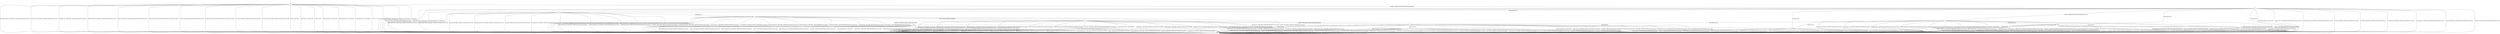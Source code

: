 digraph "" {
	graph [configurations="1.0.1-TLS11|1.0.1d-TLS11|1.0.1k-TLS10|1.0.2-TLS10|1.0.2m-TLS10|1.1.0-TLS10|1.1.1-TLS10"];
	node [label="\N"];
	__start0	[feature=True,
		label="",
		shape=none];
	b	[feature=True];
	__start0 -> b	[key=0];
	c	[feature="1.0.1-TLS11|1.0.1d-TLS11|1.0.1k-TLS10|1.0.2-TLS10|1.0.2m-TLS10|1.1.0-TLS10|1.1.1-TLS10"];
	b -> c	[key=0,
		feature="1.1.0-TLS10|1.1.1-TLS10",
		label="AlertWarningCloseNotify / ALERT_FATAL_UNEXPECTED_MESSAGE|ConnectionClosed"];
	b -> c	[key=1,
		feature="1.1.0-TLS10|1.1.1-TLS10",
		label="ApplicationData / ALERT_FATAL_UNEXPECTED_MESSAGE|ConnectionClosed"];
	b -> c	[key=2,
		feature="1.1.0-TLS10|1.1.1-TLS10",
		label="ChangeCipherSpec / ALERT_FATAL_UNEXPECTED_MESSAGE|ConnectionClosed"];
	b -> c	[key=3,
		feature="1.1.0-TLS10|1.1.1-TLS10",
		label="DHClientKeyExchange / ALERT_FATAL_UNEXPECTED_MESSAGE|ConnectionClosed"];
	b -> c	[key=4,
		feature="1.1.0-TLS10|1.1.1-TLS10",
		label="DHEServerKeyExchange / ALERT_FATAL_UNEXPECTED_MESSAGE|ConnectionClosed"];
	b -> c	[key=5,
		feature="1.1.0-TLS10|1.1.1-TLS10",
		label="ECDHClientKeyExchange / ALERT_FATAL_UNEXPECTED_MESSAGE|ConnectionClosed"];
	b -> c	[key=6,
		feature="1.1.0-TLS10|1.1.1-TLS10",
		label="Finished / ALERT_FATAL_UNEXPECTED_MESSAGE|ConnectionClosed"];
	b -> c	[key=7,
		feature="1.1.0-TLS10|1.1.1-TLS10",
		label="RSAClientKeyExchange / ALERT_FATAL_UNEXPECTED_MESSAGE|ConnectionClosed"];
	b -> c	[key=8,
		feature="1.1.0-TLS10|1.1.1-TLS10",
		label="ServerHello / ALERT_FATAL_UNEXPECTED_MESSAGE|ConnectionClosed"];
	b -> c	[key=9,
		feature="1.1.0-TLS10|1.1.1-TLS10",
		label="ServerHelloDone / ALERT_FATAL_UNEXPECTED_MESSAGE|ConnectionClosed"];
	b -> c	[key=10,
		feature="1.0.1-TLS11|1.0.1d-TLS11|1.0.1k-TLS10|1.0.2-TLS10|1.0.2m-TLS10",
		label="AlertWarningCloseNotify / -"];
	b -> c	[key=11,
		feature="1.0.1-TLS11|1.0.1d-TLS11|1.0.1k-TLS10|1.0.2-TLS10|1.0.2m-TLS10",
		label="ApplicationData / ConnectionClosed"];
	b -> c	[key=12,
		feature="1.0.1-TLS11|1.0.1d-TLS11|1.0.1k-TLS10|1.0.2-TLS10|1.0.2m-TLS10",
		label="ChangeCipherSpec / -"];
	b -> c	[key=13,
		feature="1.0.1-TLS11|1.0.1d-TLS11|1.0.1k-TLS10|1.0.2-TLS10|1.0.2m-TLS10",
		label="DHClientKeyExchange / ConnectionClosed"];
	b -> c	[key=14,
		feature="1.0.1-TLS11|1.0.1d-TLS11|1.0.1k-TLS10|1.0.2-TLS10|1.0.2m-TLS10",
		label="DHEServerKeyExchange / ConnectionClosed"];
	b -> c	[key=15,
		feature="1.0.1-TLS11|1.0.1d-TLS11|1.0.1k-TLS10|1.0.2-TLS10|1.0.2m-TLS10",
		label="ECDHClientKeyExchange / ConnectionClosed"];
	b -> c	[key=16,
		feature="1.0.1-TLS11|1.0.1d-TLS11|1.0.1k-TLS10|1.0.2-TLS10|1.0.2m-TLS10",
		label="Finished / ConnectionClosed"];
	b -> c	[key=17,
		feature="1.0.1-TLS11|1.0.1d-TLS11|1.0.1k-TLS10|1.0.2-TLS10|1.0.2m-TLS10",
		label="RSAClientKeyExchange / ConnectionClosed"];
	b -> c	[key=18,
		feature="1.0.1-TLS11|1.0.1d-TLS11|1.0.1k-TLS10|1.0.2-TLS10|1.0.2m-TLS10",
		label="ServerHello / ConnectionClosed"];
	b -> c	[key=19,
		feature="1.0.1-TLS11|1.0.1d-TLS11|1.0.1k-TLS10|1.0.2-TLS10|1.0.2m-TLS10",
		label="ServerHelloDone / -"];
	d	[feature="1.0.1-TLS11|1.0.1d-TLS11|1.0.1k-TLS10|1.0.2-TLS10|1.0.2m-TLS10|1.1.0-TLS10|1.1.1-TLS10"];
	b -> d	[key=0,
		feature="1.0.1-TLS11|1.0.1d-TLS11|1.0.1k-TLS10|1.0.2-TLS10|1.0.2m-TLS10|1.1.0-TLS10|1.1.1-TLS10",
		label="ClientHello / SERVER_HELLO|CERTIFICATE|SERVER_HELLO_DONE"];
	c -> c	[key=0,
		feature="1.0.1-TLS11|1.0.1d-TLS11|1.0.1k-TLS10|1.0.2-TLS10|1.0.2m-TLS10|1.1.0-TLS10|1.1.1-TLS10",
		label="AlertWarningCloseNotify / ConnectionClosed"];
	c -> c	[key=1,
		feature="1.0.1-TLS11|1.0.1d-TLS11|1.0.1k-TLS10|1.0.2-TLS10|1.0.2m-TLS10|1.1.0-TLS10|1.1.1-TLS10",
		label="ApplicationData / ConnectionClosed"];
	c -> c	[key=2,
		feature="1.0.1-TLS11|1.0.1d-TLS11|1.0.1k-TLS10|1.0.2-TLS10|1.0.2m-TLS10|1.1.0-TLS10|1.1.1-TLS10",
		label="ChangeCipherSpec / ConnectionClosed"];
	c -> c	[key=3,
		feature="1.0.1-TLS11|1.0.1d-TLS11|1.0.1k-TLS10|1.0.2-TLS10|1.0.2m-TLS10|1.1.0-TLS10|1.1.1-TLS10",
		label="ClientHello / ConnectionClosed"];
	c -> c	[key=4,
		feature="1.0.1-TLS11|1.0.1d-TLS11|1.0.1k-TLS10|1.0.2-TLS10|1.0.2m-TLS10|1.1.0-TLS10|1.1.1-TLS10",
		label="DHClientKeyExchange / ConnectionClosed"];
	c -> c	[key=5,
		feature="1.0.1-TLS11|1.0.1d-TLS11|1.0.1k-TLS10|1.0.2-TLS10|1.0.2m-TLS10|1.1.0-TLS10|1.1.1-TLS10",
		label="DHEServerKeyExchange / ConnectionClosed"];
	c -> c	[key=6,
		feature="1.0.1-TLS11|1.0.1d-TLS11|1.0.1k-TLS10|1.0.2-TLS10|1.0.2m-TLS10|1.1.0-TLS10|1.1.1-TLS10",
		label="ECDHClientKeyExchange / ConnectionClosed"];
	c -> c	[key=7,
		feature="1.0.1-TLS11|1.0.1d-TLS11|1.0.1k-TLS10|1.0.2-TLS10|1.0.2m-TLS10|1.1.0-TLS10|1.1.1-TLS10",
		label="Finished / ConnectionClosed"];
	c -> c	[key=8,
		feature="1.0.1-TLS11|1.0.1d-TLS11|1.0.1k-TLS10|1.0.2-TLS10|1.0.2m-TLS10|1.1.0-TLS10|1.1.1-TLS10",
		label="RSAClientKeyExchange / ConnectionClosed"];
	c -> c	[key=9,
		feature="1.0.1-TLS11|1.0.1d-TLS11|1.0.1k-TLS10|1.0.2-TLS10|1.0.2m-TLS10|1.1.0-TLS10|1.1.1-TLS10",
		label="ServerHello / ConnectionClosed"];
	c -> c	[key=10,
		feature="1.0.1-TLS11|1.0.1d-TLS11|1.0.1k-TLS10|1.0.2-TLS10|1.0.2m-TLS10|1.1.0-TLS10|1.1.1-TLS10",
		label="ServerHelloDone / ConnectionClosed"];
	d -> c	[key=0,
		feature="1.0.1-TLS11|1.0.1d-TLS11|1.0.1k-TLS10|1.0.2-TLS10|1.0.2m-TLS10|1.1.0-TLS10|1.1.1-TLS10",
		label="AlertWarningCloseNotify / ConnectionClosed"];
	d -> c	[key=1,
		feature="1.0.1-TLS11|1.0.1d-TLS11|1.0.1k-TLS10|1.0.2-TLS10|1.0.2m-TLS10|1.1.0-TLS10|1.1.1-TLS10",
		label="ApplicationData / ALERT_FATAL_UNEXPECTED_MESSAGE|ConnectionClosed"];
	d -> c	[key=2,
		feature="1.0.1-TLS11|1.0.1d-TLS11|1.0.1k-TLS10|1.0.2-TLS10|1.0.2m-TLS10|1.1.0-TLS10|1.1.1-TLS10",
		label="DHEServerKeyExchange / ALERT_FATAL_UNEXPECTED_MESSAGE|ConnectionClosed"];
	d -> c	[key=3,
		feature="1.0.1-TLS11|1.0.1d-TLS11|1.0.1k-TLS10|1.0.2-TLS10|1.0.2m-TLS10|1.1.0-TLS10|1.1.1-TLS10",
		label="Finished / ALERT_FATAL_UNEXPECTED_MESSAGE|ConnectionClosed"];
	d -> c	[key=4,
		feature="1.0.1-TLS11|1.0.1d-TLS11|1.0.1k-TLS10|1.0.2-TLS10|1.0.2m-TLS10|1.1.0-TLS10|1.1.1-TLS10",
		label="ServerHello / ALERT_FATAL_UNEXPECTED_MESSAGE|ConnectionClosed"];
	d -> c	[key=5,
		feature="1.0.1-TLS11|1.0.1d-TLS11|1.0.1k-TLS10|1.0.2-TLS10|1.0.2m-TLS10|1.1.0-TLS10|1.1.1-TLS10",
		label="ServerHelloDone / ALERT_FATAL_UNEXPECTED_MESSAGE|ConnectionClosed"];
	d -> c	[key=6,
		feature="1.0.1k-TLS10|1.0.2-TLS10|1.0.2m-TLS10|1.1.0-TLS10|1.1.1-TLS10",
		label="ChangeCipherSpec / ALERT_FATAL_UNEXPECTED_MESSAGE|ConnectionClosed"];
	d -> c	[key=7,
		feature="1.0.1k-TLS10|1.0.2-TLS10|1.0.2m-TLS10|1.1.0-TLS10|1.1.1-TLS10",
		label="ECDHClientKeyExchange / ALERT_FATAL_DECODE_ERROR|ConnectionClosed"];
	d -> c	[key=8,
		feature="1.0.2-TLS10|1.0.2m-TLS10|1.1.0-TLS10|1.1.1-TLS10",
		label="ClientHello / ALERT_FATAL_UNEXPECTED_MESSAGE|ConnectionClosed"];
	d -> c	[key=9,
		feature="1.1.1-TLS10",
		label="DHClientKeyExchange / ALERT_FATAL_DECRYPT_ERROR|ConnectionClosed"];
	d -> c	[key=10,
		feature="1.0.2m-TLS10|1.1.0-TLS10",
		label="DHClientKeyExchange / ConnectionClosed"];
	d -> c	[key=11,
		feature="1.0.1-TLS11|1.0.1d-TLS11",
		label="ECDHClientKeyExchange / ConnectionClosed"];
	e	[feature="1.0.1-TLS11|1.0.1d-TLS11|1.0.1k-TLS10|1.0.2-TLS10|1.0.2m-TLS10|1.1.0-TLS10|1.1.1-TLS10"];
	d -> e	[key=0,
		feature="1.0.1-TLS11|1.0.1d-TLS11|1.0.1k-TLS10|1.0.2-TLS10|1.0.2m-TLS10|1.1.0-TLS10|1.1.1-TLS10",
		label="RSAClientKeyExchange / -"];
	j	[feature="1.0.1d-TLS11|1.0.2-TLS10|1.0.1k-TLS10|1.0.1-TLS11"];
	d -> j	[key=0,
		feature="1.0.1-TLS11",
		label="ChangeCipherSpec / -"];
	k	[feature="1.0.1d-TLS11|1.0.1-TLS11|1.0.1k-TLS10|1.0.2-TLS10"];
	d -> k	[key=0,
		feature="1.0.1-TLS11|1.0.1d-TLS11|1.0.1k-TLS10|1.0.2-TLS10",
		label="DHClientKeyExchange / -"];
	l	[feature="1.0.1d-TLS11|1.0.1-TLS11|1.0.1k-TLS10"];
	d -> l	[key=0,
		feature="1.0.1-TLS11|1.0.1d-TLS11|1.0.1k-TLS10",
		label="ClientHello / SERVER_HELLO|CERTIFICATE|SERVER_HELLO_DONE"];
	m	[feature="1.0.1d-TLS11"];
	d -> m	[key=0,
		feature="1.0.1d-TLS11",
		label="ChangeCipherSpec / -"];
	e -> c	[key=0,
		feature="1.0.1-TLS11|1.0.1d-TLS11|1.0.1k-TLS10|1.0.2-TLS10|1.0.2m-TLS10|1.1.0-TLS10|1.1.1-TLS10",
		label="AlertWarningCloseNotify / ConnectionClosed"];
	e -> c	[key=1,
		feature="1.0.1-TLS11|1.0.1d-TLS11|1.0.1k-TLS10|1.0.2-TLS10|1.0.2m-TLS10|1.1.0-TLS10|1.1.1-TLS10",
		label="ApplicationData / ALERT_FATAL_UNEXPECTED_MESSAGE|ConnectionClosed"];
	e -> c	[key=2,
		feature="1.0.1-TLS11|1.0.1d-TLS11|1.0.1k-TLS10|1.0.2-TLS10|1.0.2m-TLS10|1.1.0-TLS10|1.1.1-TLS10",
		label="ClientHello / ALERT_FATAL_UNEXPECTED_MESSAGE|ConnectionClosed"];
	e -> c	[key=3,
		feature="1.0.1-TLS11|1.0.1d-TLS11|1.0.1k-TLS10|1.0.2-TLS10|1.0.2m-TLS10|1.1.0-TLS10|1.1.1-TLS10",
		label="DHClientKeyExchange / ALERT_FATAL_UNEXPECTED_MESSAGE|ConnectionClosed"];
	e -> c	[key=4,
		feature="1.0.1-TLS11|1.0.1d-TLS11|1.0.1k-TLS10|1.0.2-TLS10|1.0.2m-TLS10|1.1.0-TLS10|1.1.1-TLS10",
		label="ECDHClientKeyExchange / ALERT_FATAL_UNEXPECTED_MESSAGE|ConnectionClosed"];
	e -> c	[key=5,
		feature="1.0.1-TLS11|1.0.1d-TLS11|1.0.1k-TLS10|1.0.2-TLS10|1.0.2m-TLS10|1.1.0-TLS10|1.1.1-TLS10",
		label="Finished / ALERT_FATAL_UNEXPECTED_MESSAGE|ConnectionClosed"];
	e -> c	[key=6,
		feature="1.0.1-TLS11|1.0.1d-TLS11|1.0.1k-TLS10|1.0.2-TLS10|1.0.2m-TLS10|1.1.0-TLS10|1.1.1-TLS10",
		label="RSAClientKeyExchange / ALERT_FATAL_UNEXPECTED_MESSAGE|ConnectionClosed"];
	e -> c	[key=7,
		feature="1.0.1-TLS11|1.0.1d-TLS11|1.0.1k-TLS10|1.0.2-TLS10|1.0.2m-TLS10|1.1.0-TLS10|1.1.1-TLS10",
		label="ServerHello / ALERT_FATAL_UNEXPECTED_MESSAGE|ConnectionClosed"];
	e -> c	[key=8,
		feature="1.0.1-TLS11|1.0.1d-TLS11|1.0.1k-TLS10|1.0.2-TLS10|1.0.2m-TLS10|1.1.0-TLS10|1.1.1-TLS10",
		label="ServerHelloDone / ALERT_FATAL_UNEXPECTED_MESSAGE|ConnectionClosed"];
	e -> c	[key=9,
		feature="1.0.1k-TLS10|1.0.2-TLS10|1.0.2m-TLS10|1.1.0-TLS10|1.1.1-TLS10",
		label="DHEServerKeyExchange / ALERT_FATAL_UNEXPECTED_MESSAGE|ConnectionClosed"];
	e -> c	[key=10,
		feature="1.0.1-TLS11|1.0.1d-TLS11",
		label="DHEServerKeyExchange / ALERT_FATAL_ILLEGAL_PARAMETER|ConnectionClosed"];
	f	[feature="1.0.1-TLS11|1.0.1d-TLS11|1.0.1k-TLS10|1.0.2-TLS10|1.0.2m-TLS10|1.1.0-TLS10|1.1.1-TLS10"];
	e -> f	[key=0,
		feature="1.0.1-TLS11|1.0.1d-TLS11|1.0.1k-TLS10|1.0.2-TLS10|1.0.2m-TLS10|1.1.0-TLS10|1.1.1-TLS10",
		label="ChangeCipherSpec / -"];
	f -> c	[key=0,
		feature="1.0.1-TLS11|1.0.1d-TLS11|1.0.1k-TLS10|1.0.2-TLS10|1.0.2m-TLS10|1.1.0-TLS10|1.1.1-TLS10",
		label="ApplicationData / ALERT_FATAL_UNEXPECTED_MESSAGE|ConnectionClosed"];
	f -> c	[key=1,
		feature="1.0.1-TLS11|1.0.1d-TLS11|1.0.1k-TLS10|1.0.2-TLS10|1.0.2m-TLS10|1.1.0-TLS10|1.1.1-TLS10",
		label="ClientHello / ALERT_FATAL_UNEXPECTED_MESSAGE|ConnectionClosed"];
	f -> c	[key=2,
		feature="1.0.1-TLS11|1.0.1d-TLS11|1.0.1k-TLS10|1.0.2-TLS10|1.0.2m-TLS10|1.1.0-TLS10|1.1.1-TLS10",
		label="DHClientKeyExchange / ALERT_FATAL_UNEXPECTED_MESSAGE|ConnectionClosed"];
	f -> c	[key=3,
		feature="1.0.1-TLS11|1.0.1d-TLS11|1.0.1k-TLS10|1.0.2-TLS10|1.0.2m-TLS10|1.1.0-TLS10|1.1.1-TLS10",
		label="ECDHClientKeyExchange / ALERT_FATAL_UNEXPECTED_MESSAGE|ConnectionClosed"];
	f -> c	[key=4,
		feature="1.0.1-TLS11|1.0.1d-TLS11|1.0.1k-TLS10|1.0.2-TLS10|1.0.2m-TLS10|1.1.0-TLS10|1.1.1-TLS10",
		label="RSAClientKeyExchange / ALERT_FATAL_UNEXPECTED_MESSAGE|ConnectionClosed"];
	f -> c	[key=5,
		feature="1.0.1-TLS11|1.0.1d-TLS11|1.0.1k-TLS10|1.0.2-TLS10|1.0.2m-TLS10|1.1.0-TLS10|1.1.1-TLS10",
		label="ServerHello / ALERT_FATAL_UNEXPECTED_MESSAGE|ConnectionClosed"];
	f -> c	[key=6,
		feature="1.0.1-TLS11|1.0.1k-TLS10|1.0.2-TLS10|1.0.2m-TLS10|1.1.0-TLS10|1.1.1-TLS10",
		label="AlertWarningCloseNotify / ALERT_FATAL_UNEXPECTED_MESSAGE|ConnectionClosed"];
	f -> c	[key=7,
		feature="1.0.1-TLS11|1.0.1k-TLS10|1.0.2-TLS10|1.0.2m-TLS10|1.1.0-TLS10|1.1.1-TLS10",
		label="ChangeCipherSpec / ALERT_FATAL_UNEXPECTED_MESSAGE|ConnectionClosed"];
	f -> c	[key=8,
		feature="1.0.1-TLS11|1.0.1k-TLS10|1.0.2-TLS10|1.0.2m-TLS10|1.1.0-TLS10|1.1.1-TLS10",
		label="ServerHelloDone / ALERT_FATAL_UNEXPECTED_MESSAGE|ConnectionClosed"];
	f -> c	[key=9,
		feature="1.0.1k-TLS10|1.0.2-TLS10|1.0.2m-TLS10|1.1.0-TLS10|1.1.1-TLS10",
		label="DHEServerKeyExchange / ALERT_FATAL_UNEXPECTED_MESSAGE|ConnectionClosed"];
	f -> c	[key=10,
		feature="1.0.1-TLS11|1.0.1d-TLS11",
		label="DHEServerKeyExchange / ALERT_FATAL_ILLEGAL_PARAMETER|ConnectionClosed"];
	f -> c	[key=11,
		feature="1.0.1d-TLS11",
		label="AlertWarningCloseNotify / ALERT_FATAL_BAD_RECORD_MAC|ConnectionClosed"];
	f -> c	[key=12,
		feature="1.0.1d-TLS11",
		label="ChangeCipherSpec / ALERT_FATAL_BAD_RECORD_MAC|ConnectionClosed"];
	f -> c	[key=13,
		feature="1.0.1d-TLS11",
		label="ServerHelloDone / ALERT_FATAL_BAD_RECORD_MAC|ConnectionClosed"];
	g	[feature="1.0.1-TLS11|1.0.1d-TLS11|1.0.1k-TLS10|1.0.2-TLS10|1.0.2m-TLS10|1.1.0-TLS10|1.1.1-TLS10"];
	f -> g	[key=0,
		feature="1.0.1-TLS11|1.0.1d-TLS11|1.0.1k-TLS10|1.0.2-TLS10|1.0.2m-TLS10|1.1.0-TLS10|1.1.1-TLS10",
		label="Finished / CHANGE_CIPHER_SPEC|FINISHED"];
	g -> c	[key=0,
		feature="1.0.1-TLS11|1.0.1d-TLS11|1.0.1k-TLS10|1.0.2-TLS10|1.0.2m-TLS10|1.1.0-TLS10|1.1.1-TLS10",
		label="ApplicationData / APPLICATION|ConnectionClosed"];
	g -> c	[key=1,
		feature="1.0.1-TLS11|1.0.1d-TLS11|1.0.1k-TLS10|1.0.2-TLS10|1.0.2m-TLS10|1.1.0-TLS10|1.1.1-TLS10",
		label="DHClientKeyExchange / ALERT_FATAL_UNEXPECTED_MESSAGE|ConnectionClosed"];
	g -> c	[key=2,
		feature="1.0.1-TLS11|1.0.1d-TLS11|1.0.1k-TLS10|1.0.2-TLS10|1.0.2m-TLS10|1.1.0-TLS10|1.1.1-TLS10",
		label="DHEServerKeyExchange / ALERT_FATAL_UNEXPECTED_MESSAGE|ConnectionClosed"];
	g -> c	[key=3,
		feature="1.0.1-TLS11|1.0.1d-TLS11|1.0.1k-TLS10|1.0.2-TLS10|1.0.2m-TLS10|1.1.0-TLS10|1.1.1-TLS10",
		label="ECDHClientKeyExchange / ALERT_FATAL_UNEXPECTED_MESSAGE|ConnectionClosed"];
	g -> c	[key=4,
		feature="1.0.1-TLS11|1.0.1d-TLS11|1.0.1k-TLS10|1.0.2-TLS10|1.0.2m-TLS10|1.1.0-TLS10|1.1.1-TLS10",
		label="Finished / ALERT_FATAL_UNEXPECTED_MESSAGE|ConnectionClosed"];
	g -> c	[key=5,
		feature="1.0.1-TLS11|1.0.1d-TLS11|1.0.1k-TLS10|1.0.2-TLS10|1.0.2m-TLS10|1.1.0-TLS10|1.1.1-TLS10",
		label="RSAClientKeyExchange / ALERT_FATAL_UNEXPECTED_MESSAGE|ConnectionClosed"];
	g -> c	[key=6,
		feature="1.0.1-TLS11|1.0.1d-TLS11|1.0.1k-TLS10|1.0.2-TLS10|1.0.2m-TLS10|1.1.0-TLS10|1.1.1-TLS10",
		label="ServerHello / ALERT_FATAL_UNEXPECTED_MESSAGE|ConnectionClosed"];
	g -> c	[key=7,
		feature="1.0.1-TLS11|1.0.1k-TLS10|1.0.2-TLS10|1.0.2m-TLS10|1.1.0-TLS10|1.1.1-TLS10",
		label="AlertWarningCloseNotify / ConnectionClosed"];
	g -> c	[key=8,
		feature="1.0.1-TLS11|1.0.1k-TLS10|1.0.2-TLS10|1.0.2m-TLS10|1.1.0-TLS10|1.1.1-TLS10",
		label="ServerHelloDone / ALERT_FATAL_UNEXPECTED_MESSAGE|ConnectionClosed"];
	g -> c	[key=9,
		feature="1.0.1k-TLS10|1.0.2-TLS10|1.0.2m-TLS10|1.1.0-TLS10|1.1.1-TLS10",
		label="ChangeCipherSpec / ALERT_FATAL_UNEXPECTED_MESSAGE|ConnectionClosed"];
	g -> c	[key=10,
		feature="1.0.1d-TLS11",
		label="AlertWarningCloseNotify / ALERT_FATAL_BAD_RECORD_MAC|ConnectionClosed"];
	g -> c	[key=11,
		feature="1.0.1d-TLS11",
		label="ChangeCipherSpec / ALERT_FATAL_BAD_RECORD_MAC|ConnectionClosed"];
	g -> c	[key=12,
		feature="1.0.1d-TLS11",
		label="ServerHelloDone / ALERT_FATAL_BAD_RECORD_MAC|ConnectionClosed"];
	h	[feature="1.0.1-TLS11|1.0.1d-TLS11|1.0.2-TLS10|1.0.2m-TLS10|1.1.0-TLS10|1.1.1-TLS10"];
	g -> h	[key=0,
		feature="1.0.1-TLS11|1.0.1d-TLS11|1.0.2-TLS10|1.0.2m-TLS10|1.1.0-TLS10|1.1.1-TLS10",
		label="ClientHello / SERVER_HELLO|CHANGE_CIPHER_SPEC|FINISHED"];
	g -> j	[key=0,
		feature="1.0.1-TLS11",
		label="ChangeCipherSpec / -"];
	n	[feature="1.0.1d-TLS11|1.0.1-TLS11|1.0.1k-TLS10"];
	g -> n	[key=0,
		feature="1.0.1k-TLS10",
		label="ClientHello / SERVER_HELLO|CHANGE_CIPHER_SPEC|FINISHED"];
	h -> c	[key=0,
		feature="1.0.1-TLS11|1.0.1d-TLS11|1.0.2-TLS10|1.0.2m-TLS10|1.1.0-TLS10|1.1.1-TLS10",
		label="ApplicationData / ALERT_FATAL_UNEXPECTED_MESSAGE|ConnectionClosed"];
	h -> c	[key=1,
		feature="1.0.1-TLS11|1.0.1d-TLS11|1.0.2-TLS10|1.0.2m-TLS10|1.1.0-TLS10|1.1.1-TLS10",
		label="ClientHello / ALERT_FATAL_UNEXPECTED_MESSAGE|ConnectionClosed"];
	h -> c	[key=2,
		feature="1.0.1-TLS11|1.0.1d-TLS11|1.0.2-TLS10|1.0.2m-TLS10|1.1.0-TLS10|1.1.1-TLS10",
		label="DHClientKeyExchange / ALERT_FATAL_UNEXPECTED_MESSAGE|ConnectionClosed"];
	h -> c	[key=3,
		feature="1.0.1-TLS11|1.0.1d-TLS11|1.0.2-TLS10|1.0.2m-TLS10|1.1.0-TLS10|1.1.1-TLS10",
		label="DHEServerKeyExchange / ALERT_FATAL_UNEXPECTED_MESSAGE|ConnectionClosed"];
	h -> c	[key=4,
		feature="1.0.1-TLS11|1.0.1d-TLS11|1.0.2-TLS10|1.0.2m-TLS10|1.1.0-TLS10|1.1.1-TLS10",
		label="ECDHClientKeyExchange / ALERT_FATAL_UNEXPECTED_MESSAGE|ConnectionClosed"];
	h -> c	[key=5,
		feature="1.0.1-TLS11|1.0.1d-TLS11|1.0.2-TLS10|1.0.2m-TLS10|1.1.0-TLS10|1.1.1-TLS10",
		label="Finished / ALERT_FATAL_UNEXPECTED_MESSAGE|ConnectionClosed"];
	h -> c	[key=6,
		feature="1.0.1-TLS11|1.0.1d-TLS11|1.0.2-TLS10|1.0.2m-TLS10|1.1.0-TLS10|1.1.1-TLS10",
		label="RSAClientKeyExchange / ALERT_FATAL_UNEXPECTED_MESSAGE|ConnectionClosed"];
	h -> c	[key=7,
		feature="1.0.1-TLS11|1.0.1d-TLS11|1.0.2-TLS10|1.0.2m-TLS10|1.1.0-TLS10|1.1.1-TLS10",
		label="ServerHello / ALERT_FATAL_UNEXPECTED_MESSAGE|ConnectionClosed"];
	h -> c	[key=8,
		feature="1.0.1-TLS11|1.0.2-TLS10|1.0.2m-TLS10|1.1.0-TLS10|1.1.1-TLS10",
		label="AlertWarningCloseNotify / ConnectionClosed"];
	h -> c	[key=9,
		feature="1.0.1-TLS11|1.0.2-TLS10|1.0.2m-TLS10|1.1.0-TLS10|1.1.1-TLS10",
		label="ServerHelloDone / ALERT_FATAL_UNEXPECTED_MESSAGE|ConnectionClosed"];
	h -> c	[key=10,
		feature="1.0.1d-TLS11",
		label="AlertWarningCloseNotify / ALERT_FATAL_BAD_RECORD_MAC|ConnectionClosed"];
	h -> c	[key=11,
		feature="1.0.1d-TLS11",
		label="ChangeCipherSpec / ALERT_FATAL_BAD_RECORD_MAC|ConnectionClosed"];
	h -> c	[key=12,
		feature="1.0.1d-TLS11",
		label="ServerHelloDone / ALERT_FATAL_BAD_RECORD_MAC|ConnectionClosed"];
	i	[feature="1.0.1-TLS11|1.0.1k-TLS10|1.0.2-TLS10|1.0.2m-TLS10|1.1.0-TLS10|1.1.1-TLS10"];
	h -> i	[key=0,
		feature="1.0.1-TLS11|1.0.2-TLS10|1.0.2m-TLS10|1.1.0-TLS10|1.1.1-TLS10",
		label="ChangeCipherSpec / -"];
	i -> c	[key=0,
		feature="1.0.1-TLS11|1.0.1k-TLS10|1.0.2-TLS10|1.0.2m-TLS10|1.1.0-TLS10|1.1.1-TLS10",
		label="AlertWarningCloseNotify / ALERT_FATAL_UNEXPECTED_MESSAGE|ConnectionClosed"];
	i -> c	[key=1,
		feature="1.0.1-TLS11|1.0.1k-TLS10|1.0.2-TLS10|1.0.2m-TLS10|1.1.0-TLS10|1.1.1-TLS10",
		label="ApplicationData / ALERT_FATAL_UNEXPECTED_MESSAGE|ConnectionClosed"];
	i -> c	[key=2,
		feature="1.0.1-TLS11|1.0.1k-TLS10|1.0.2-TLS10|1.0.2m-TLS10|1.1.0-TLS10|1.1.1-TLS10",
		label="ChangeCipherSpec / ALERT_FATAL_UNEXPECTED_MESSAGE|ConnectionClosed"];
	i -> c	[key=3,
		feature="1.0.1-TLS11|1.0.1k-TLS10|1.0.2-TLS10|1.0.2m-TLS10|1.1.0-TLS10|1.1.1-TLS10",
		label="ClientHello / ALERT_FATAL_UNEXPECTED_MESSAGE|ConnectionClosed"];
	i -> c	[key=4,
		feature="1.0.1-TLS11|1.0.1k-TLS10|1.0.2-TLS10|1.0.2m-TLS10|1.1.0-TLS10|1.1.1-TLS10",
		label="DHClientKeyExchange / ALERT_FATAL_UNEXPECTED_MESSAGE|ConnectionClosed"];
	i -> c	[key=5,
		feature="1.0.1-TLS11|1.0.1k-TLS10|1.0.2-TLS10|1.0.2m-TLS10|1.1.0-TLS10|1.1.1-TLS10",
		label="DHEServerKeyExchange / ALERT_FATAL_UNEXPECTED_MESSAGE|ConnectionClosed"];
	i -> c	[key=6,
		feature="1.0.1-TLS11|1.0.1k-TLS10|1.0.2-TLS10|1.0.2m-TLS10|1.1.0-TLS10|1.1.1-TLS10",
		label="ECDHClientKeyExchange / ALERT_FATAL_UNEXPECTED_MESSAGE|ConnectionClosed"];
	i -> c	[key=7,
		feature="1.0.1-TLS11|1.0.1k-TLS10|1.0.2-TLS10|1.0.2m-TLS10|1.1.0-TLS10|1.1.1-TLS10",
		label="Finished / ALERT_FATAL_DECRYPT_ERROR|ConnectionClosed"];
	i -> c	[key=8,
		feature="1.0.1-TLS11|1.0.1k-TLS10|1.0.2-TLS10|1.0.2m-TLS10|1.1.0-TLS10|1.1.1-TLS10",
		label="RSAClientKeyExchange / ALERT_FATAL_UNEXPECTED_MESSAGE|ConnectionClosed"];
	i -> c	[key=9,
		feature="1.0.1-TLS11|1.0.1k-TLS10|1.0.2-TLS10|1.0.2m-TLS10|1.1.0-TLS10|1.1.1-TLS10",
		label="ServerHello / ALERT_FATAL_UNEXPECTED_MESSAGE|ConnectionClosed"];
	i -> c	[key=10,
		feature="1.0.1-TLS11|1.0.1k-TLS10|1.0.2-TLS10|1.0.2m-TLS10|1.1.0-TLS10|1.1.1-TLS10",
		label="ServerHelloDone / ALERT_FATAL_UNEXPECTED_MESSAGE|ConnectionClosed"];
	j -> c	[key=0,
		feature="1.0.1-TLS11|1.0.1d-TLS11|1.0.1k-TLS10|1.0.2-TLS10",
		label="AlertWarningCloseNotify / ALERT_FATAL_BAD_RECORD_MAC|ConnectionClosed"];
	j -> c	[key=1,
		feature="1.0.1-TLS11|1.0.1d-TLS11|1.0.1k-TLS10|1.0.2-TLS10",
		label="ApplicationData / ALERT_FATAL_BAD_RECORD_MAC|ConnectionClosed"];
	j -> c	[key=2,
		feature="1.0.1-TLS11|1.0.1d-TLS11|1.0.1k-TLS10|1.0.2-TLS10",
		label="ChangeCipherSpec / ALERT_FATAL_BAD_RECORD_MAC|ConnectionClosed"];
	j -> c	[key=3,
		feature="1.0.1-TLS11|1.0.1d-TLS11|1.0.1k-TLS10|1.0.2-TLS10",
		label="ClientHello / ALERT_FATAL_BAD_RECORD_MAC|ConnectionClosed"];
	j -> c	[key=4,
		feature="1.0.1-TLS11|1.0.1d-TLS11|1.0.1k-TLS10|1.0.2-TLS10",
		label="DHClientKeyExchange / ALERT_FATAL_BAD_RECORD_MAC|ConnectionClosed"];
	j -> c	[key=5,
		feature="1.0.1-TLS11|1.0.1d-TLS11|1.0.1k-TLS10|1.0.2-TLS10",
		label="DHEServerKeyExchange / ALERT_FATAL_BAD_RECORD_MAC|ConnectionClosed"];
	j -> c	[key=6,
		feature="1.0.1-TLS11|1.0.1d-TLS11|1.0.1k-TLS10|1.0.2-TLS10",
		label="ECDHClientKeyExchange / ALERT_FATAL_BAD_RECORD_MAC|ConnectionClosed"];
	j -> c	[key=7,
		feature="1.0.1-TLS11|1.0.1d-TLS11|1.0.1k-TLS10|1.0.2-TLS10",
		label="Finished / ALERT_FATAL_BAD_RECORD_MAC|ConnectionClosed"];
	j -> c	[key=8,
		feature="1.0.1-TLS11|1.0.1d-TLS11|1.0.1k-TLS10|1.0.2-TLS10",
		label="RSAClientKeyExchange / ALERT_FATAL_BAD_RECORD_MAC|ConnectionClosed"];
	j -> c	[key=9,
		feature="1.0.1-TLS11|1.0.1d-TLS11|1.0.1k-TLS10|1.0.2-TLS10",
		label="ServerHello / ALERT_FATAL_BAD_RECORD_MAC|ConnectionClosed"];
	j -> c	[key=10,
		feature="1.0.1-TLS11|1.0.1d-TLS11|1.0.1k-TLS10|1.0.2-TLS10",
		label="ServerHelloDone / ALERT_FATAL_BAD_RECORD_MAC|ConnectionClosed"];
	k -> c	[key=0,
		feature="1.0.1-TLS11|1.0.1d-TLS11|1.0.1k-TLS10|1.0.2-TLS10",
		label="AlertWarningCloseNotify / ConnectionClosed"];
	k -> c	[key=1,
		feature="1.0.1-TLS11|1.0.1d-TLS11|1.0.1k-TLS10|1.0.2-TLS10",
		label="ApplicationData / ALERT_FATAL_UNEXPECTED_MESSAGE|ConnectionClosed"];
	k -> c	[key=2,
		feature="1.0.1-TLS11|1.0.1d-TLS11|1.0.1k-TLS10|1.0.2-TLS10",
		label="ClientHello / ALERT_FATAL_UNEXPECTED_MESSAGE|ConnectionClosed"];
	k -> c	[key=3,
		feature="1.0.1-TLS11|1.0.1d-TLS11|1.0.1k-TLS10|1.0.2-TLS10",
		label="DHClientKeyExchange / ALERT_FATAL_UNEXPECTED_MESSAGE|ConnectionClosed"];
	k -> c	[key=4,
		feature="1.0.1-TLS11|1.0.1d-TLS11|1.0.1k-TLS10|1.0.2-TLS10",
		label="ECDHClientKeyExchange / ALERT_FATAL_UNEXPECTED_MESSAGE|ConnectionClosed"];
	k -> c	[key=5,
		feature="1.0.1-TLS11|1.0.1d-TLS11|1.0.1k-TLS10|1.0.2-TLS10",
		label="Finished / ALERT_FATAL_UNEXPECTED_MESSAGE|ConnectionClosed"];
	k -> c	[key=6,
		feature="1.0.1-TLS11|1.0.1d-TLS11|1.0.1k-TLS10|1.0.2-TLS10",
		label="RSAClientKeyExchange / ALERT_FATAL_UNEXPECTED_MESSAGE|ConnectionClosed"];
	k -> c	[key=7,
		feature="1.0.1-TLS11|1.0.1d-TLS11|1.0.1k-TLS10|1.0.2-TLS10",
		label="ServerHello / ALERT_FATAL_UNEXPECTED_MESSAGE|ConnectionClosed"];
	k -> c	[key=8,
		feature="1.0.1-TLS11|1.0.1d-TLS11|1.0.1k-TLS10|1.0.2-TLS10",
		label="ServerHelloDone / ALERT_FATAL_UNEXPECTED_MESSAGE|ConnectionClosed"];
	k -> c	[key=9,
		feature="1.0.1k-TLS10|1.0.2-TLS10",
		label="DHEServerKeyExchange / ALERT_FATAL_UNEXPECTED_MESSAGE|ConnectionClosed"];
	k -> c	[key=10,
		feature="1.0.1-TLS11|1.0.1d-TLS11",
		label="DHEServerKeyExchange / ALERT_FATAL_ILLEGAL_PARAMETER|ConnectionClosed"];
	k -> j	[key=0,
		feature="1.0.1-TLS11|1.0.1d-TLS11|1.0.1k-TLS10|1.0.2-TLS10",
		label="ChangeCipherSpec / -"];
	l -> c	[key=0,
		feature="1.0.1-TLS11|1.0.1d-TLS11|1.0.1k-TLS10",
		label="AlertWarningCloseNotify / ConnectionClosed"];
	l -> c	[key=1,
		feature="1.0.1-TLS11|1.0.1d-TLS11|1.0.1k-TLS10",
		label="ApplicationData / ALERT_FATAL_UNEXPECTED_MESSAGE|ConnectionClosed"];
	l -> c	[key=2,
		feature="1.0.1-TLS11|1.0.1d-TLS11|1.0.1k-TLS10",
		label="ClientHello / ConnectionClosed"];
	l -> c	[key=3,
		feature="1.0.1-TLS11|1.0.1d-TLS11|1.0.1k-TLS10",
		label="DHEServerKeyExchange / ALERT_FATAL_UNEXPECTED_MESSAGE|ConnectionClosed"];
	l -> c	[key=4,
		feature="1.0.1-TLS11|1.0.1d-TLS11|1.0.1k-TLS10",
		label="Finished / ALERT_FATAL_UNEXPECTED_MESSAGE|ConnectionClosed"];
	l -> c	[key=5,
		feature="1.0.1-TLS11|1.0.1d-TLS11|1.0.1k-TLS10",
		label="ServerHello / ALERT_FATAL_UNEXPECTED_MESSAGE|ConnectionClosed"];
	l -> c	[key=6,
		feature="1.0.1-TLS11|1.0.1d-TLS11|1.0.1k-TLS10",
		label="ServerHelloDone / ALERT_FATAL_UNEXPECTED_MESSAGE|ConnectionClosed"];
	l -> c	[key=7,
		feature="1.0.1k-TLS10",
		label="ChangeCipherSpec / ALERT_FATAL_UNEXPECTED_MESSAGE|ConnectionClosed"];
	l -> c	[key=8,
		feature="1.0.1k-TLS10",
		label="ECDHClientKeyExchange / ALERT_FATAL_DECODE_ERROR|ConnectionClosed"];
	l -> c	[key=9,
		feature="1.0.1-TLS11|1.0.1d-TLS11",
		label="ECDHClientKeyExchange / ConnectionClosed"];
	l -> j	[key=0,
		feature="1.0.1-TLS11",
		label="ChangeCipherSpec / -"];
	l -> k	[key=0,
		feature="1.0.1-TLS11|1.0.1d-TLS11|1.0.1k-TLS10",
		label="DHClientKeyExchange / -"];
	l -> m	[key=0,
		feature="1.0.1d-TLS11",
		label="ChangeCipherSpec / -"];
	l -> n	[key=0,
		feature="1.0.1-TLS11|1.0.1d-TLS11|1.0.1k-TLS10",
		label="RSAClientKeyExchange / -"];
	m -> c	[key=0,
		feature="1.0.1d-TLS11",
		label="AlertWarningCloseNotify / ALERT_FATAL_DECRYPTION_FAILED_RESERVED|ConnectionClosed"];
	m -> c	[key=1,
		feature="1.0.1d-TLS11",
		label="ApplicationData / ALERT_FATAL_DECRYPTION_FAILED_RESERVED|ConnectionClosed"];
	m -> c	[key=2,
		feature="1.0.1d-TLS11",
		label="ChangeCipherSpec / ALERT_FATAL_DECRYPTION_FAILED_RESERVED|ConnectionClosed"];
	m -> c	[key=3,
		feature="1.0.1d-TLS11",
		label="ClientHello / ALERT_FATAL_DECRYPTION_FAILED_RESERVED|ConnectionClosed"];
	m -> c	[key=4,
		feature="1.0.1d-TLS11",
		label="DHClientKeyExchange / ALERT_FATAL_DECRYPTION_FAILED_RESERVED|ConnectionClosed"];
	m -> c	[key=5,
		feature="1.0.1d-TLS11",
		label="DHEServerKeyExchange / ALERT_FATAL_DECRYPTION_FAILED_RESERVED|ConnectionClosed"];
	m -> c	[key=6,
		feature="1.0.1d-TLS11",
		label="ECDHClientKeyExchange / ALERT_FATAL_DECRYPTION_FAILED_RESERVED|ConnectionClosed"];
	m -> c	[key=7,
		feature="1.0.1d-TLS11",
		label="Finished / ALERT_FATAL_DECRYPTION_FAILED_RESERVED|ConnectionClosed"];
	m -> c	[key=8,
		feature="1.0.1d-TLS11",
		label="RSAClientKeyExchange / ALERT_FATAL_DECRYPTION_FAILED_RESERVED|ConnectionClosed"];
	m -> c	[key=9,
		feature="1.0.1d-TLS11",
		label="ServerHello / ALERT_FATAL_DECRYPTION_FAILED_RESERVED|ConnectionClosed"];
	m -> c	[key=10,
		feature="1.0.1d-TLS11",
		label="ServerHelloDone / ALERT_FATAL_DECRYPTION_FAILED_RESERVED|ConnectionClosed"];
	n -> c	[key=0,
		feature="1.0.1-TLS11|1.0.1d-TLS11|1.0.1k-TLS10",
		label="AlertWarningCloseNotify / ConnectionClosed"];
	n -> c	[key=1,
		feature="1.0.1-TLS11|1.0.1d-TLS11|1.0.1k-TLS10",
		label="ApplicationData / ALERT_FATAL_UNEXPECTED_MESSAGE|ConnectionClosed"];
	n -> c	[key=2,
		feature="1.0.1-TLS11|1.0.1d-TLS11|1.0.1k-TLS10",
		label="ClientHello / ALERT_FATAL_UNEXPECTED_MESSAGE|ConnectionClosed"];
	n -> c	[key=3,
		feature="1.0.1-TLS11|1.0.1d-TLS11|1.0.1k-TLS10",
		label="DHClientKeyExchange / ALERT_FATAL_UNEXPECTED_MESSAGE|ConnectionClosed"];
	n -> c	[key=4,
		feature="1.0.1-TLS11|1.0.1d-TLS11|1.0.1k-TLS10",
		label="ECDHClientKeyExchange / ALERT_FATAL_UNEXPECTED_MESSAGE|ConnectionClosed"];
	n -> c	[key=5,
		feature="1.0.1-TLS11|1.0.1d-TLS11|1.0.1k-TLS10",
		label="Finished / ALERT_FATAL_UNEXPECTED_MESSAGE|ConnectionClosed"];
	n -> c	[key=6,
		feature="1.0.1-TLS11|1.0.1d-TLS11|1.0.1k-TLS10",
		label="RSAClientKeyExchange / ALERT_FATAL_UNEXPECTED_MESSAGE|ConnectionClosed"];
	n -> c	[key=7,
		feature="1.0.1-TLS11|1.0.1d-TLS11|1.0.1k-TLS10",
		label="ServerHello / ALERT_FATAL_UNEXPECTED_MESSAGE|ConnectionClosed"];
	n -> c	[key=8,
		feature="1.0.1-TLS11|1.0.1d-TLS11|1.0.1k-TLS10",
		label="ServerHelloDone / ALERT_FATAL_UNEXPECTED_MESSAGE|ConnectionClosed"];
	n -> c	[key=9,
		feature="1.0.1k-TLS10",
		label="DHEServerKeyExchange / ALERT_FATAL_UNEXPECTED_MESSAGE|ConnectionClosed"];
	n -> c	[key=10,
		feature="1.0.1-TLS11|1.0.1d-TLS11",
		label="DHEServerKeyExchange / ALERT_FATAL_ILLEGAL_PARAMETER|ConnectionClosed"];
	n -> i	[key=0,
		feature="1.0.1k-TLS10",
		label="ChangeCipherSpec / -"];
	o	[feature="1.0.1d-TLS11|1.0.1-TLS11"];
	n -> o	[key=0,
		feature="1.0.1-TLS11|1.0.1d-TLS11",
		label="ChangeCipherSpec / -"];
	o -> c	[key=0,
		feature="1.0.1-TLS11|1.0.1d-TLS11",
		label="ApplicationData / ALERT_FATAL_UNEXPECTED_MESSAGE|ConnectionClosed"];
	o -> c	[key=1,
		feature="1.0.1-TLS11|1.0.1d-TLS11",
		label="ClientHello / ALERT_FATAL_UNEXPECTED_MESSAGE|ConnectionClosed"];
	o -> c	[key=2,
		feature="1.0.1-TLS11|1.0.1d-TLS11",
		label="DHClientKeyExchange / ALERT_FATAL_UNEXPECTED_MESSAGE|ConnectionClosed"];
	o -> c	[key=3,
		feature="1.0.1-TLS11|1.0.1d-TLS11",
		label="DHEServerKeyExchange / ALERT_FATAL_ILLEGAL_PARAMETER|ConnectionClosed"];
	o -> c	[key=4,
		feature="1.0.1-TLS11|1.0.1d-TLS11",
		label="ECDHClientKeyExchange / ALERT_FATAL_UNEXPECTED_MESSAGE|ConnectionClosed"];
	o -> c	[key=5,
		feature="1.0.1-TLS11|1.0.1d-TLS11",
		label="Finished / ALERT_FATAL_DECRYPT_ERROR|ConnectionClosed"];
	o -> c	[key=6,
		feature="1.0.1-TLS11|1.0.1d-TLS11",
		label="RSAClientKeyExchange / ALERT_FATAL_UNEXPECTED_MESSAGE|ConnectionClosed"];
	o -> c	[key=7,
		feature="1.0.1-TLS11|1.0.1d-TLS11",
		label="ServerHello / ALERT_FATAL_UNEXPECTED_MESSAGE|ConnectionClosed"];
	o -> c	[key=8,
		feature="1.0.1d-TLS11",
		label="AlertWarningCloseNotify / ALERT_FATAL_BAD_RECORD_MAC|ConnectionClosed"];
	o -> c	[key=9,
		feature="1.0.1d-TLS11",
		label="ChangeCipherSpec / ALERT_FATAL_BAD_RECORD_MAC|ConnectionClosed"];
	o -> c	[key=10,
		feature="1.0.1d-TLS11",
		label="ServerHelloDone / ALERT_FATAL_BAD_RECORD_MAC|ConnectionClosed"];
	o -> c	[key=11,
		feature="1.0.1-TLS11",
		label="AlertWarningCloseNotify / ALERT_FATAL_UNEXPECTED_MESSAGE|ConnectionClosed"];
	o -> c	[key=12,
		feature="1.0.1-TLS11",
		label="ChangeCipherSpec / ALERT_FATAL_UNEXPECTED_MESSAGE|ConnectionClosed"];
	o -> c	[key=13,
		feature="1.0.1-TLS11",
		label="ServerHelloDone / ALERT_FATAL_UNEXPECTED_MESSAGE|ConnectionClosed"];
}
